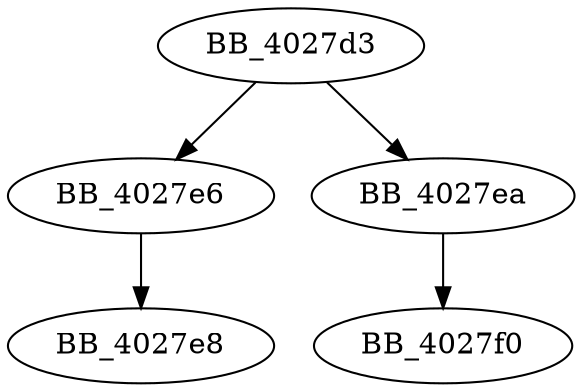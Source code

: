 DiGraph ___crtFlsGetValue{
BB_4027d3->BB_4027e6
BB_4027d3->BB_4027ea
BB_4027e6->BB_4027e8
BB_4027ea->BB_4027f0
}

